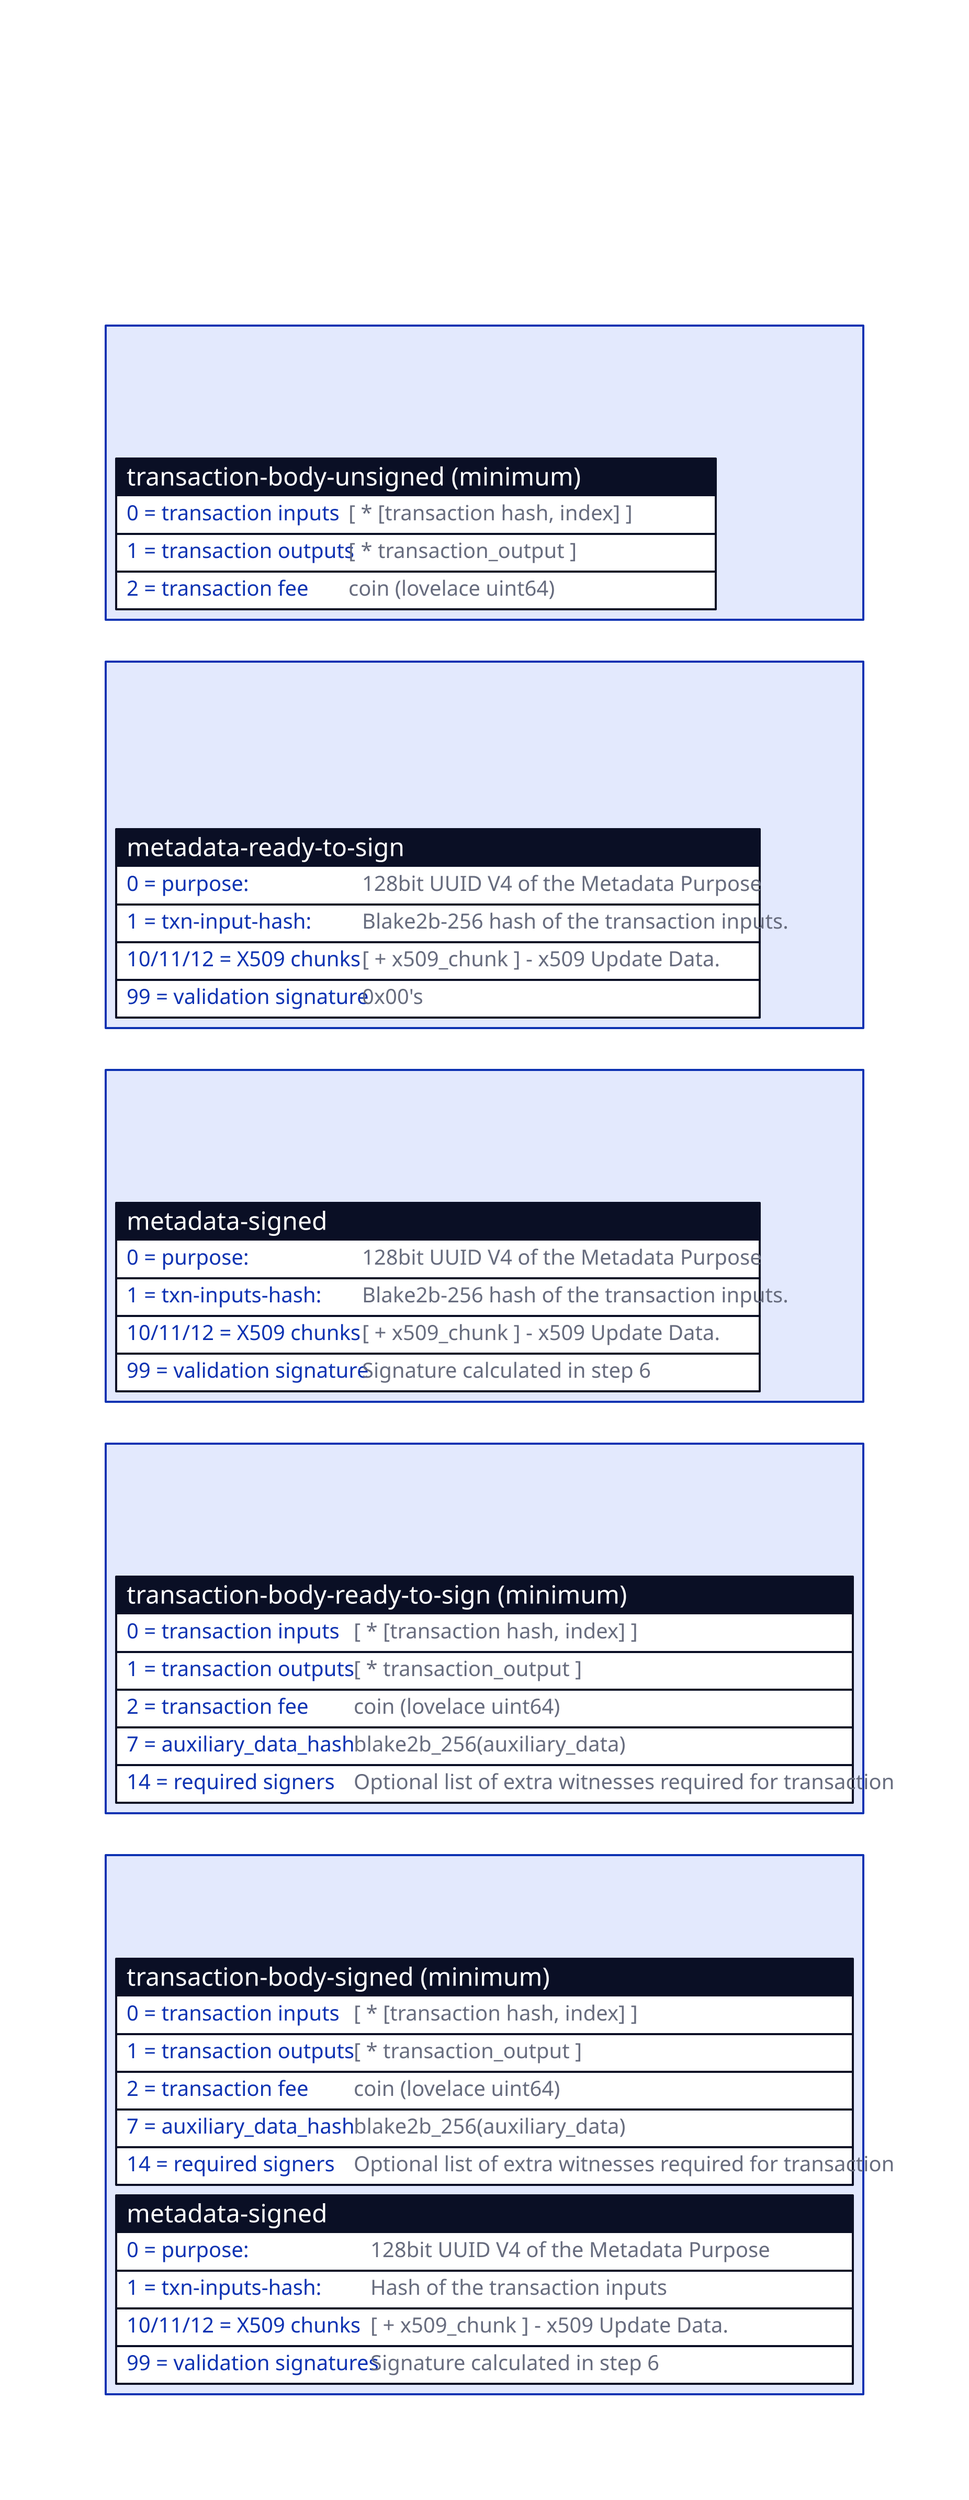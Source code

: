 vars: {
  d2-config: {
    layout-engine: elk

    # Terminal theme code
    theme-id: 300
  }
}

grid-columns: 1

title: |md
  # Secure Metadata Envelope
| {
  shape: text
  # near: top-left  
  style: {
    font-size: 25
  }
}

signing-procedure: |md
  # Signing procedure
|

step_one: "" {
  shape: rectangle
  grid-columns: 1
  grid-gap: 10

  step-1-2: |md
    ## Prepare transaction body

    1. Finalize the `transaction inputs` of the transaction.
    2. Generate a `blake2b_256()` hash of the finalized transaction inputs CBOR array.
  |

  transaction-body-unsigned: "transaction-body-unsigned (minimum)" {
    shape: sql_table
    "0 = transaction inputs": "[ * [transaction hash, index] ]"
    "1 = transaction outputs": "[ * transaction_output ]"
    "2 = transaction fee": "coin (lovelace uint64)"
  }
}

step_three: "" {
  shape: rectangle
  grid-columns: 1
  grid-gap: 10

  step-3-4-5: |md
    ## Prepare the `auxiliary data` ready to sign.

    3. Prepare all Auxiliary Data.
    4. Set `txn-input-hash` to the value computed in Step 2.
    5. PRESET the `validation signature` to 0s.
  |

  metadata-ready-to-sign: {
    shape: sql_table
    "0 = purpose:": "128bit UUID V4 of the Metadata Purpose"
    "1 = txn-input-hash:": "Blake2b-256 hash of the transaction inputs."
    "10/11/12 = X509 chunks": "[ + x509_chunk ] - x509 Update Data."
    "99 = validation signature": "0x00's"
  }
}

step_six: "" {
  shape: rectangle
  grid-columns: 1
  grid-gap: 10

  step-6: |md
    ## Sign the auxiliary data

    6. Calculate the signature of the `metadata-ready-to-sign` using the Role 0 signing key.
    7. Replace the 0x00s in the `validation signature` with the calculated signature.
  |

  metadata-signed: {
    shape: sql_table
    "0 = purpose:": "128bit UUID V4 of the Metadata Purpose"
    "1 = txn-inputs-hash:": "Blake2b-256 hash of the transaction inputs."
    "10/11/12 = X509 chunks": "[ + x509_chunk ] - x509 Update Data."
    "99 = validation signature": "Signature calculated in step 6"
  }
}

step_eight: "" {
  shape: rectangle
  grid-columns: 1
  grid-gap: 10

  step-8-9: |md
    ## Finalize transaction ready to sign

    8. Calculate and set the `auxiliary_data_hash` into the `transaction-body`.
    9. Optionally set `required signers` to ensure necessary extra witnesses are present.
  |

  transaction-body-ready-to-signed: "transaction-body-ready-to-sign (minimum)" {
    shape: sql_table
    "0 = transaction inputs": "[ * [transaction hash, index] ]"
    "1 = transaction outputs": "[ * transaction_output ]"
    "2 = transaction fee": "coin (lovelace uint64)"
    "7 = auxiliary_data_hash": "blake2b_256(auxiliary_data)"
    "14 = required signers": "Optional list of extra witnesses required for transaction"
  }
}

step_ten: "" {
  shape: rectangle
  grid-columns: 1
  grid-gap: 10

  step-10: |md
    ## Sign the transaction

    10. Sign the transaction with all necessary on-chain keys.
  |

  transaction-body-signed: "transaction-body-signed (minimum)" {
    shape: sql_table
    "0 = transaction inputs": "[ * [transaction hash, index] ]"
    "1 = transaction outputs": "[ * transaction_output ]"
    "2 = transaction fee": "coin (lovelace uint64)"
    "7 = auxiliary_data_hash": "blake2b_256(auxiliary_data)"
    "14 = required signers": "Optional list of extra witnesses required for transaction"
  }

  metadata-signed: {
    shape: sql_table
    "0 = purpose:": "128bit UUID V4 of the Metadata Purpose"
    "1 = txn-inputs-hash:": "Hash of the transaction inputs"
    "10/11/12 = X509 chunks": "[ + x509_chunk ] - x509 Update Data."
    "99 = validation signatures": "Signature calculated in step 6"
  }
}
